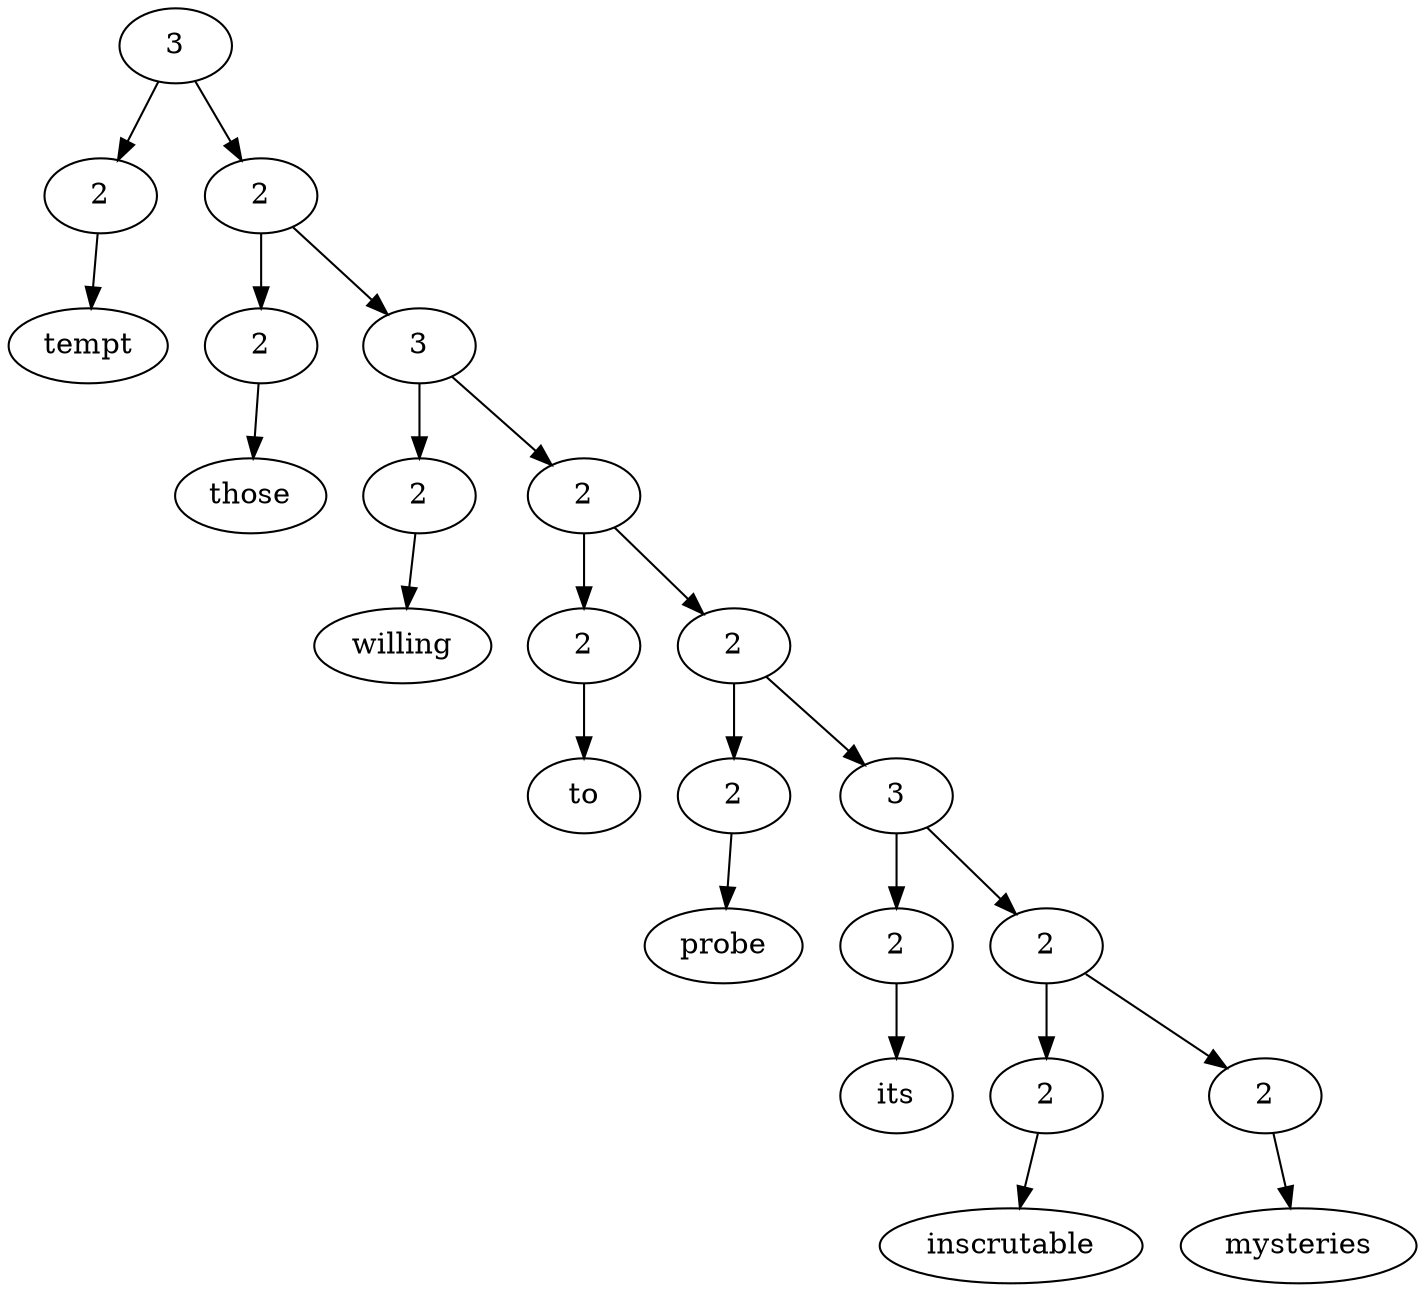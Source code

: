 digraph G{Node0 [label="3"]
Node0 -> Node1
Node0 -> Node3
Node1 [label="2"]
Node1 -> Node2
Node3 [label="2"]
Node3 -> Node4
Node3 -> Node6
Node2 [label="tempt"]
Node4 [label="2"]
Node4 -> Node5
Node6 [label="3"]
Node6 -> Node7
Node6 -> Node9
Node5 [label="those"]
Node7 [label="2"]
Node7 -> Node8
Node9 [label="2"]
Node9 -> Node10
Node9 -> Node12
Node8 [label="willing"]
Node10 [label="2"]
Node10 -> Node11
Node12 [label="2"]
Node12 -> Node13
Node12 -> Node15
Node11 [label="to"]
Node13 [label="2"]
Node13 -> Node14
Node15 [label="3"]
Node15 -> Node16
Node15 -> Node18
Node14 [label="probe"]
Node16 [label="2"]
Node16 -> Node17
Node18 [label="2"]
Node18 -> Node19
Node18 -> Node21
Node17 [label="its"]
Node19 [label="2"]
Node19 -> Node20
Node21 [label="2"]
Node21 -> Node22
Node20 [label="inscrutable"]
Node22 [label="mysteries"]
}